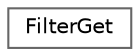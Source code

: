 digraph "Graphical Class Hierarchy"
{
 // INTERACTIVE_SVG=YES
 // LATEX_PDF_SIZE
  bgcolor="transparent";
  edge [fontname=Helvetica,fontsize=10,labelfontname=Helvetica,labelfontsize=10];
  node [fontname=Helvetica,fontsize=10,shape=box,height=0.2,width=0.4];
  rankdir="LR";
  Node0 [id="Node000000",label="FilterGet",height=0.2,width=0.4,color="grey40", fillcolor="white", style="filled",URL="$db/d53/class_filter_get.html",tooltip="The implementation of the \"get\" filter."];
}
